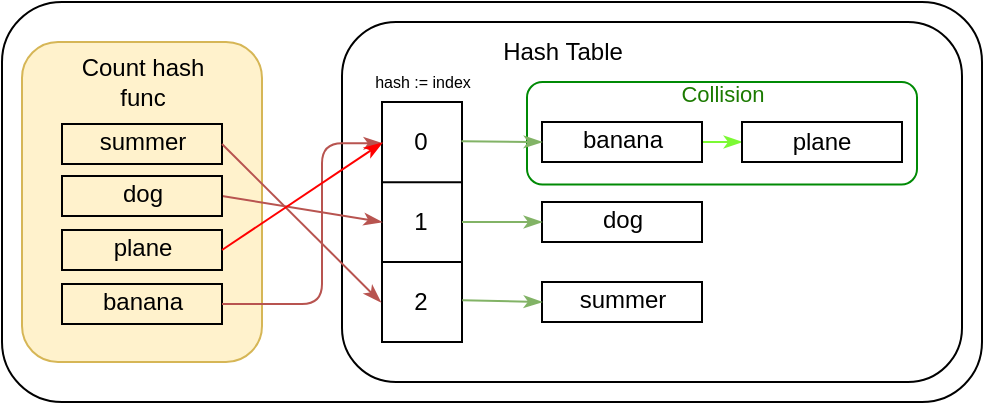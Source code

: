 <mxfile>
    <diagram id="qsLYcofSg9IbKJ41a2RJ" name="Page-1">
        <mxGraphModel dx="666" dy="521" grid="1" gridSize="10" guides="1" tooltips="1" connect="1" arrows="1" fold="1" page="1" pageScale="1" pageWidth="200" pageHeight="200" math="0" shadow="0">
            <root>
                <mxCell id="0"/>
                <mxCell id="1" parent="0"/>
                <mxCell id="2" value="" style="rounded=1;whiteSpace=wrap;html=1;" vertex="1" parent="1">
                    <mxGeometry x="-110" y="-50" width="490" height="200" as="geometry"/>
                </mxCell>
                <mxCell id="4" value="" style="rounded=1;whiteSpace=wrap;html=1;fillColor=none;strokeColor=light-dark(#000000, #996500);" vertex="1" parent="1">
                    <mxGeometry x="60" y="-40" width="310" height="180" as="geometry"/>
                </mxCell>
                <mxCell id="42" value="" style="rounded=1;whiteSpace=wrap;html=1;fontFamily=Helvetica;fontSize=11;fontColor=#4D9900;labelBackgroundColor=default;strokeColor=light-dark(#008a05, #ededed);" vertex="1" parent="1">
                    <mxGeometry x="152.5" y="-10" width="195" height="51.25" as="geometry"/>
                </mxCell>
                <mxCell id="5" value="" style="rounded=1;whiteSpace=wrap;html=1;fillColor=#fff2cc;strokeColor=#d6b656;" vertex="1" parent="1">
                    <mxGeometry x="-100" y="-30" width="120" height="160" as="geometry"/>
                </mxCell>
                <mxCell id="6" value="Hash Table" style="text;html=1;align=center;verticalAlign=middle;resizable=0;points=[];autosize=1;strokeColor=none;fillColor=none;" vertex="1" parent="1">
                    <mxGeometry x="130" y="-40" width="80" height="30" as="geometry"/>
                </mxCell>
                <mxCell id="7" value="" style="rounded=0;whiteSpace=wrap;html=1;fillColor=none;" vertex="1" parent="1">
                    <mxGeometry x="80" width="40" height="120" as="geometry"/>
                </mxCell>
                <mxCell id="8" value="" style="endArrow=none;html=1;exitX=0.012;exitY=0.334;exitDx=0;exitDy=0;exitPerimeter=0;entryX=1.006;entryY=0.334;entryDx=0;entryDy=0;entryPerimeter=0;" edge="1" parent="1" source="7" target="7">
                    <mxGeometry width="50" height="50" relative="1" as="geometry">
                        <mxPoint x="140" y="80" as="sourcePoint"/>
                        <mxPoint x="190" y="30" as="targetPoint"/>
                    </mxGeometry>
                </mxCell>
                <mxCell id="9" value="" style="endArrow=none;html=1;exitX=0.012;exitY=0.334;exitDx=0;exitDy=0;exitPerimeter=0;entryX=1.006;entryY=0.334;entryDx=0;entryDy=0;entryPerimeter=0;" edge="1" parent="1">
                    <mxGeometry width="50" height="50" relative="1" as="geometry">
                        <mxPoint x="80" y="80" as="sourcePoint"/>
                        <mxPoint x="120" y="80" as="targetPoint"/>
                    </mxGeometry>
                </mxCell>
                <mxCell id="10" value="0" style="text;html=1;align=center;verticalAlign=middle;resizable=0;points=[];autosize=1;strokeColor=none;fillColor=none;" vertex="1" parent="1">
                    <mxGeometry x="84" y="5" width="30" height="30" as="geometry"/>
                </mxCell>
                <mxCell id="11" value="1" style="text;html=1;align=center;verticalAlign=middle;resizable=0;points=[];autosize=1;strokeColor=none;fillColor=none;" vertex="1" parent="1">
                    <mxGeometry x="84" y="45" width="30" height="30" as="geometry"/>
                </mxCell>
                <mxCell id="12" value="2" style="text;html=1;align=center;verticalAlign=middle;resizable=0;points=[];autosize=1;strokeColor=none;fillColor=none;" vertex="1" parent="1">
                    <mxGeometry x="84" y="85" width="30" height="30" as="geometry"/>
                </mxCell>
                <mxCell id="13" value="hash := index" style="text;html=1;align=center;verticalAlign=middle;resizable=0;points=[];autosize=1;strokeColor=none;fillColor=none;fontSize=8;" vertex="1" parent="1">
                    <mxGeometry x="65" y="-20" width="70" height="20" as="geometry"/>
                </mxCell>
                <mxCell id="35" style="edgeStyle=none;html=1;exitX=1;exitY=0.5;exitDx=0;exitDy=0;entryX=0;entryY=0.5;entryDx=0;entryDy=0;endArrow=classicThin;endFill=1;fillColor=#d5e8d4;strokeColor=light-dark(#7cf934, #446e2c);" edge="1" parent="1" source="14" target="34">
                    <mxGeometry relative="1" as="geometry"/>
                </mxCell>
                <mxCell id="14" value="" style="rounded=0;whiteSpace=wrap;html=1;fillColor=none;" vertex="1" parent="1">
                    <mxGeometry x="160" y="10" width="80" height="20" as="geometry"/>
                </mxCell>
                <mxCell id="15" value="" style="rounded=0;whiteSpace=wrap;html=1;fillColor=none;" vertex="1" parent="1">
                    <mxGeometry x="160" y="50" width="80" height="20" as="geometry"/>
                </mxCell>
                <mxCell id="16" value="" style="rounded=0;whiteSpace=wrap;html=1;fillColor=none;" vertex="1" parent="1">
                    <mxGeometry x="160" y="90" width="80" height="20" as="geometry"/>
                </mxCell>
                <mxCell id="17" value="" style="endArrow=classicThin;html=1;exitX=0.993;exitY=0.164;exitDx=0;exitDy=0;exitPerimeter=0;entryX=0;entryY=0.5;entryDx=0;entryDy=0;endFill=1;fillColor=#d5e8d4;strokeColor=#82b366;" edge="1" parent="1" source="7" target="14">
                    <mxGeometry width="50" height="50" relative="1" as="geometry">
                        <mxPoint x="160" y="70" as="sourcePoint"/>
                        <mxPoint x="210" y="20" as="targetPoint"/>
                    </mxGeometry>
                </mxCell>
                <mxCell id="18" value="" style="endArrow=classicThin;html=1;exitX=1;exitY=0.5;exitDx=0;exitDy=0;entryX=0;entryY=0.5;entryDx=0;entryDy=0;endFill=1;fillColor=#d5e8d4;strokeColor=#82b366;" edge="1" parent="1" source="7" target="15">
                    <mxGeometry width="50" height="50" relative="1" as="geometry">
                        <mxPoint x="160" y="70" as="sourcePoint"/>
                        <mxPoint x="210" y="20" as="targetPoint"/>
                    </mxGeometry>
                </mxCell>
                <mxCell id="19" value="" style="endArrow=classicThin;html=1;exitX=1.003;exitY=0.826;exitDx=0;exitDy=0;entryX=0;entryY=0.5;entryDx=0;entryDy=0;exitPerimeter=0;endFill=1;fillColor=#d5e8d4;strokeColor=#82b366;" edge="1" parent="1" source="7" target="16">
                    <mxGeometry width="50" height="50" relative="1" as="geometry">
                        <mxPoint x="130" y="70" as="sourcePoint"/>
                        <mxPoint x="170" y="70" as="targetPoint"/>
                    </mxGeometry>
                </mxCell>
                <mxCell id="20" value="banana" style="text;html=1;align=center;verticalAlign=middle;resizable=0;points=[];autosize=1;strokeColor=none;fillColor=none;" vertex="1" parent="1">
                    <mxGeometry x="170" y="4" width="60" height="30" as="geometry"/>
                </mxCell>
                <mxCell id="21" value="dog" style="text;html=1;align=center;verticalAlign=middle;resizable=0;points=[];autosize=1;strokeColor=none;fillColor=none;" vertex="1" parent="1">
                    <mxGeometry x="180" y="44" width="40" height="30" as="geometry"/>
                </mxCell>
                <mxCell id="22" value="summer" style="text;html=1;align=center;verticalAlign=middle;resizable=0;points=[];autosize=1;strokeColor=none;fillColor=none;" vertex="1" parent="1">
                    <mxGeometry x="165" y="84" width="70" height="30" as="geometry"/>
                </mxCell>
                <mxCell id="23" value="" style="rounded=0;whiteSpace=wrap;html=1;fillColor=none;" vertex="1" parent="1">
                    <mxGeometry x="-80" y="91" width="80" height="20" as="geometry"/>
                </mxCell>
                <mxCell id="24" style="edgeStyle=none;html=1;exitX=1;exitY=0.5;exitDx=0;exitDy=0;entryX=0;entryY=0.5;entryDx=0;entryDy=0;endArrow=classicThin;endFill=1;fillColor=#f8cecc;strokeColor=#b85450;" edge="1" parent="1" source="25" target="7">
                    <mxGeometry relative="1" as="geometry"/>
                </mxCell>
                <mxCell id="25" value="" style="rounded=0;whiteSpace=wrap;html=1;fillColor=none;" vertex="1" parent="1">
                    <mxGeometry x="-80" y="37" width="80" height="20" as="geometry"/>
                </mxCell>
                <mxCell id="26" value="" style="rounded=0;whiteSpace=wrap;html=1;fillColor=none;" vertex="1" parent="1">
                    <mxGeometry x="-80" y="11" width="80" height="20" as="geometry"/>
                </mxCell>
                <mxCell id="27" value="banana" style="text;html=1;align=center;verticalAlign=middle;resizable=0;points=[];autosize=1;strokeColor=none;fillColor=none;" vertex="1" parent="1">
                    <mxGeometry x="-70" y="85" width="60" height="30" as="geometry"/>
                </mxCell>
                <mxCell id="28" value="dog" style="text;html=1;align=center;verticalAlign=middle;resizable=0;points=[];autosize=1;strokeColor=none;fillColor=none;" vertex="1" parent="1">
                    <mxGeometry x="-60" y="31" width="40" height="30" as="geometry"/>
                </mxCell>
                <mxCell id="29" value="summer" style="text;html=1;align=center;verticalAlign=middle;resizable=0;points=[];autosize=1;strokeColor=none;fillColor=none;" vertex="1" parent="1">
                    <mxGeometry x="-75" y="5" width="70" height="30" as="geometry"/>
                </mxCell>
                <mxCell id="30" value="" style="endArrow=classicThin;html=1;exitX=1;exitY=0.5;exitDx=0;exitDy=0;entryX=-0.001;entryY=0.172;entryDx=0;entryDy=0;entryPerimeter=0;endFill=1;edgeStyle=elbowEdgeStyle;fillColor=#f8cecc;strokeColor=#b85450;" edge="1" parent="1" source="23" target="7">
                    <mxGeometry width="50" height="50" relative="1" as="geometry">
                        <mxPoint x="40" y="70" as="sourcePoint"/>
                        <mxPoint x="90" y="20" as="targetPoint"/>
                        <Array as="points">
                            <mxPoint x="50" y="60"/>
                        </Array>
                    </mxGeometry>
                </mxCell>
                <mxCell id="31" style="edgeStyle=none;html=1;exitX=1;exitY=0.5;exitDx=0;exitDy=0;entryX=-0.015;entryY=0.834;entryDx=0;entryDy=0;entryPerimeter=0;endArrow=classicThin;endFill=1;fillColor=#f8cecc;strokeColor=#b85450;" edge="1" parent="1" source="26" target="7">
                    <mxGeometry relative="1" as="geometry"/>
                </mxCell>
                <mxCell id="32" value="Count hash&#xa;func" style="text;html=1;align=center;verticalAlign=middle;resizable=0;points=[];autosize=1;strokeColor=none;fillColor=none;" vertex="1" parent="1">
                    <mxGeometry x="-80" y="-30" width="80" height="40" as="geometry"/>
                </mxCell>
                <mxCell id="34" value="plane" style="rounded=0;whiteSpace=wrap;html=1;fillColor=none;" vertex="1" parent="1">
                    <mxGeometry x="260" y="10" width="80" height="20" as="geometry"/>
                </mxCell>
                <mxCell id="37" value="" style="rounded=0;whiteSpace=wrap;html=1;fillColor=none;" vertex="1" parent="1">
                    <mxGeometry x="-80" y="64" width="80" height="20" as="geometry"/>
                </mxCell>
                <mxCell id="38" value="plane" style="text;html=1;align=center;verticalAlign=middle;resizable=0;points=[];autosize=1;strokeColor=none;fillColor=none;" vertex="1" parent="1">
                    <mxGeometry x="-65" y="58" width="50" height="30" as="geometry"/>
                </mxCell>
                <mxCell id="40" style="html=1;exitX=1;exitY=0.5;exitDx=0;exitDy=0;entryX=0.003;entryY=0.17;entryDx=0;entryDy=0;entryPerimeter=0;endArrow=classicThin;endFill=1;strokeColor=light-dark(#ff0000, #ededed);elbow=vertical;" edge="1" parent="1" source="37" target="7">
                    <mxGeometry relative="1" as="geometry"/>
                </mxCell>
                <mxCell id="43" value="&lt;font style=&quot;color: light-dark(rgb(27, 122, 0), rgb(237, 237, 237));&quot;&gt;Collision&lt;/font&gt;" style="text;html=1;align=center;verticalAlign=middle;resizable=0;points=[];autosize=1;strokeColor=none;fillColor=none;fontFamily=Helvetica;fontSize=11;fontColor=default;labelBackgroundColor=none;" vertex="1" parent="1">
                    <mxGeometry x="215" y="-19" width="70" height="30" as="geometry"/>
                </mxCell>
            </root>
        </mxGraphModel>
    </diagram>
</mxfile>